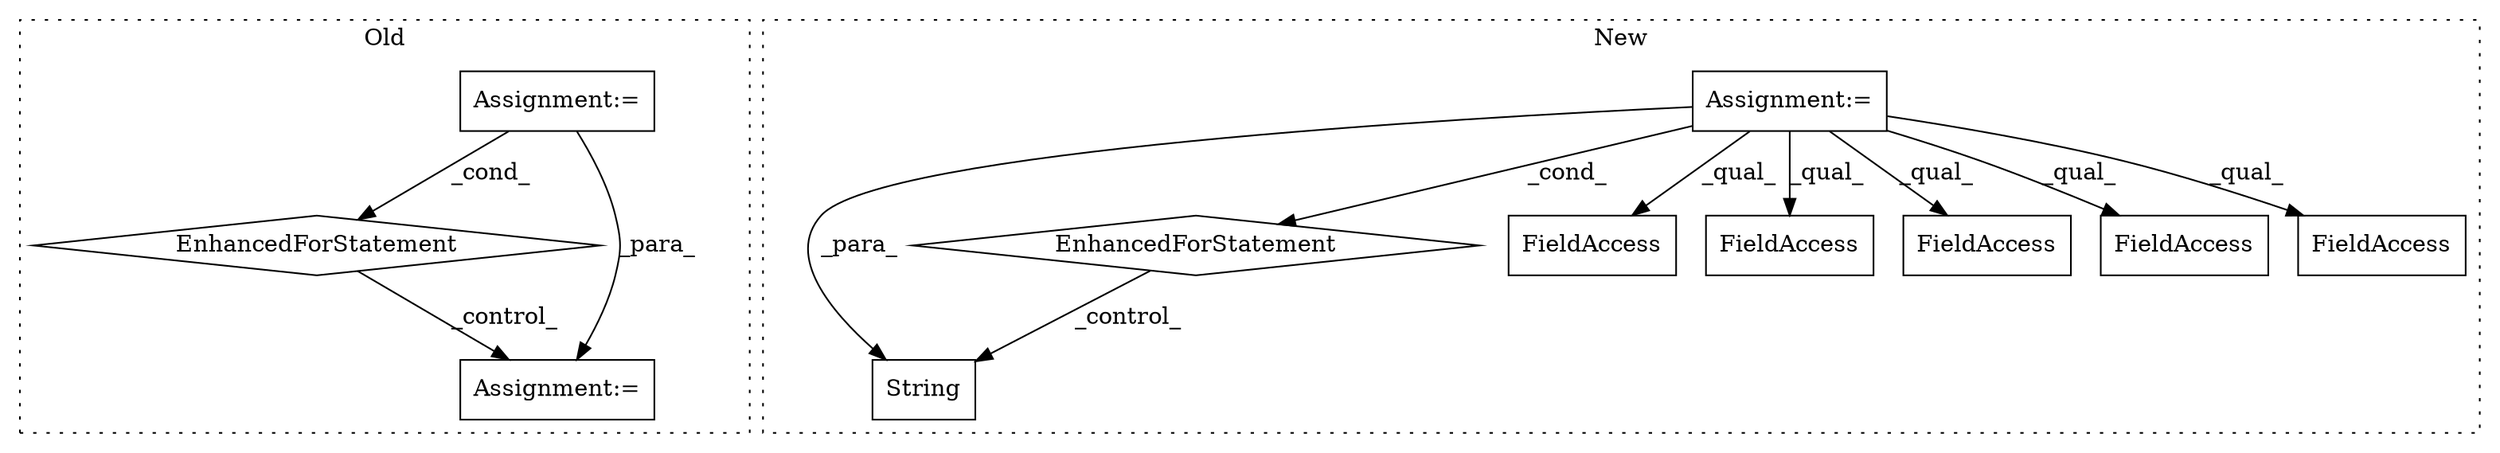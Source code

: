 digraph G {
subgraph cluster0 {
1 [label="EnhancedForStatement" a="70" s="4324,4420" l="63,2" shape="diamond"];
3 [label="Assignment:=" a="7" s="4244" l="1" shape="box"];
10 [label="Assignment:=" a="7" s="4463" l="1" shape="box"];
label = "Old";
style="dotted";
}
subgraph cluster1 {
2 [label="String" a="32" s="4100,4118" l="7,1" shape="box"];
4 [label="EnhancedForStatement" a="70" s="3782,3878" l="53,2" shape="diamond"];
5 [label="Assignment:=" a="7" s="3751" l="1" shape="box"];
6 [label="FieldAccess" a="22" s="3918" l="10" shape="box"];
7 [label="FieldAccess" a="22" s="4010" l="26" shape="box"];
8 [label="FieldAccess" a="22" s="3897" l="81" shape="box"];
9 [label="FieldAccess" a="22" s="3918" l="40" shape="box"];
11 [label="FieldAccess" a="22" s="3906" l="11" shape="box"];
label = "New";
style="dotted";
}
1 -> 10 [label="_control_"];
3 -> 1 [label="_cond_"];
3 -> 10 [label="_para_"];
4 -> 2 [label="_control_"];
5 -> 11 [label="_qual_"];
5 -> 6 [label="_qual_"];
5 -> 2 [label="_para_"];
5 -> 8 [label="_qual_"];
5 -> 9 [label="_qual_"];
5 -> 7 [label="_qual_"];
5 -> 4 [label="_cond_"];
}